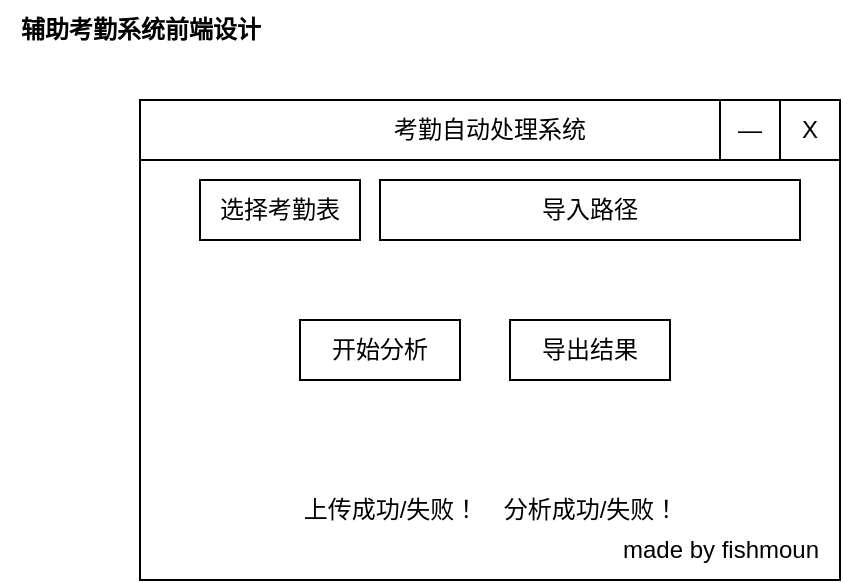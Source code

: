 <mxfile version="21.6.8" type="device">
  <diagram name="第 1 页" id="jSxdC6T6IR_39XKPOzwS">
    <mxGraphModel dx="842" dy="494" grid="0" gridSize="10" guides="1" tooltips="1" connect="1" arrows="1" fold="1" page="1" pageScale="1" pageWidth="827" pageHeight="1169" math="0" shadow="0">
      <root>
        <mxCell id="0" />
        <mxCell id="1" parent="0" />
        <mxCell id="bJEryLVgNUvHaa3Sq_22-1" value="" style="rounded=0;whiteSpace=wrap;html=1;" vertex="1" parent="1">
          <mxGeometry x="230" y="230" width="350" height="240" as="geometry" />
        </mxCell>
        <mxCell id="bJEryLVgNUvHaa3Sq_22-2" value="&lt;b&gt;辅助考勤系统前端设计&lt;/b&gt;" style="text;html=1;align=center;verticalAlign=middle;resizable=0;points=[];autosize=1;strokeColor=none;fillColor=none;" vertex="1" parent="1">
          <mxGeometry x="160" y="180" width="140" height="30" as="geometry" />
        </mxCell>
        <mxCell id="bJEryLVgNUvHaa3Sq_22-3" value="考勤自动处理系统" style="rounded=0;whiteSpace=wrap;html=1;" vertex="1" parent="1">
          <mxGeometry x="230" y="230" width="350" height="30" as="geometry" />
        </mxCell>
        <mxCell id="bJEryLVgNUvHaa3Sq_22-4" value="—" style="rounded=0;whiteSpace=wrap;html=1;" vertex="1" parent="1">
          <mxGeometry x="520" y="230" width="30" height="30" as="geometry" />
        </mxCell>
        <mxCell id="bJEryLVgNUvHaa3Sq_22-5" value="X" style="rounded=0;whiteSpace=wrap;html=1;" vertex="1" parent="1">
          <mxGeometry x="550" y="230" width="30" height="30" as="geometry" />
        </mxCell>
        <mxCell id="bJEryLVgNUvHaa3Sq_22-6" value="made by fishmoun" style="text;html=1;align=center;verticalAlign=middle;resizable=0;points=[];autosize=1;strokeColor=none;fillColor=none;" vertex="1" parent="1">
          <mxGeometry x="460" y="440" width="120" height="30" as="geometry" />
        </mxCell>
        <mxCell id="bJEryLVgNUvHaa3Sq_22-7" value="选择考勤表" style="rounded=0;whiteSpace=wrap;html=1;" vertex="1" parent="1">
          <mxGeometry x="260" y="270" width="80" height="30" as="geometry" />
        </mxCell>
        <mxCell id="bJEryLVgNUvHaa3Sq_22-8" value="导入路径" style="rounded=0;whiteSpace=wrap;html=1;" vertex="1" parent="1">
          <mxGeometry x="350" y="270" width="210" height="30" as="geometry" />
        </mxCell>
        <mxCell id="bJEryLVgNUvHaa3Sq_22-9" value="开始分析" style="rounded=0;whiteSpace=wrap;html=1;" vertex="1" parent="1">
          <mxGeometry x="310" y="340" width="80" height="30" as="geometry" />
        </mxCell>
        <mxCell id="bJEryLVgNUvHaa3Sq_22-11" value="上传成功/失败！" style="text;html=1;align=center;verticalAlign=middle;resizable=0;points=[];autosize=1;strokeColor=none;fillColor=none;" vertex="1" parent="1">
          <mxGeometry x="300" y="420" width="110" height="30" as="geometry" />
        </mxCell>
        <mxCell id="bJEryLVgNUvHaa3Sq_22-13" value="导出结果" style="rounded=0;whiteSpace=wrap;html=1;" vertex="1" parent="1">
          <mxGeometry x="415" y="340" width="80" height="30" as="geometry" />
        </mxCell>
        <mxCell id="bJEryLVgNUvHaa3Sq_22-14" value="分析成功/失败！" style="text;html=1;align=center;verticalAlign=middle;resizable=0;points=[];autosize=1;strokeColor=none;fillColor=none;" vertex="1" parent="1">
          <mxGeometry x="400" y="420" width="110" height="30" as="geometry" />
        </mxCell>
      </root>
    </mxGraphModel>
  </diagram>
</mxfile>
